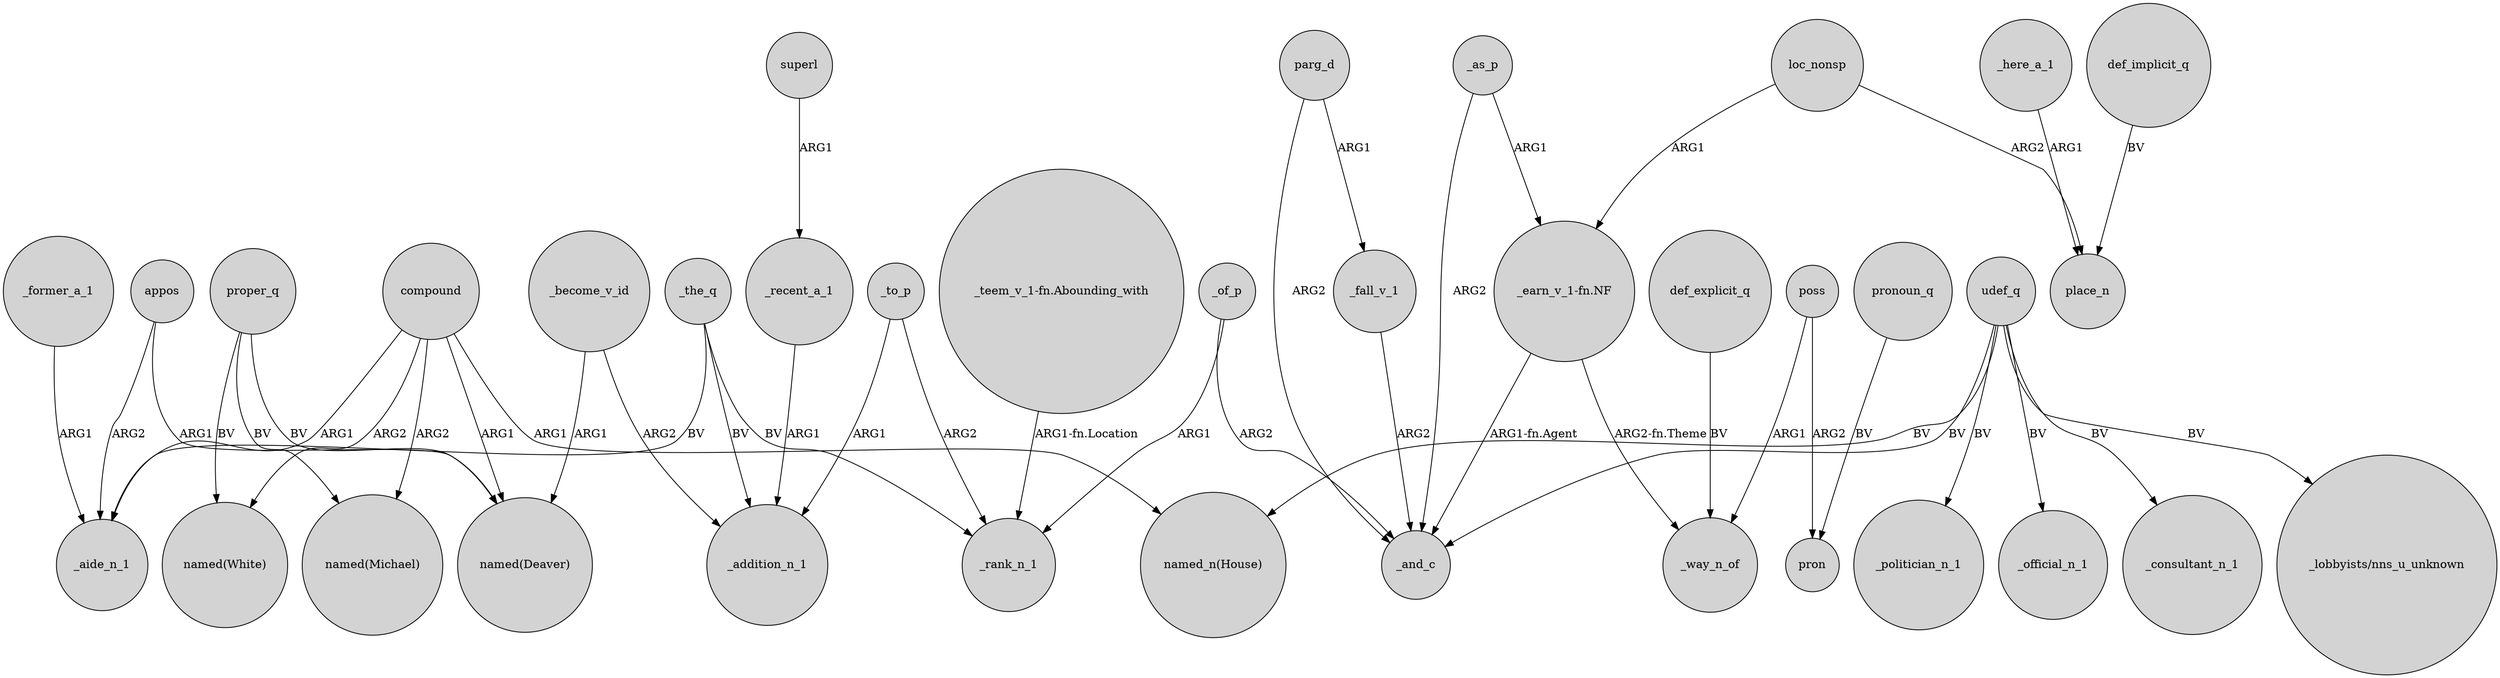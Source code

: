 digraph {
	node [shape=circle style=filled]
	udef_q -> "named_n(House)" [label=BV]
	_to_p -> _rank_n_1 [label=ARG2]
	_here_a_1 -> place_n [label=ARG1]
	poss -> pron [label=ARG2]
	"_earn_v_1-fn.NF" -> _way_n_of [label="ARG2-fn.Theme"]
	_former_a_1 -> _aide_n_1 [label=ARG1]
	_recent_a_1 -> _addition_n_1 [label=ARG1]
	poss -> _way_n_of [label=ARG1]
	compound -> "named(White)" [label=ARG2]
	_of_p -> _and_c [label=ARG2]
	def_implicit_q -> place_n [label=BV]
	compound -> "named_n(House)" [label=ARG1]
	appos -> _aide_n_1 [label=ARG2]
	proper_q -> "named(Deaver)" [label=BV]
	proper_q -> "named(Michael)" [label=BV]
	superl -> _recent_a_1 [label=ARG1]
	parg_d -> _and_c [label=ARG2]
	udef_q -> _politician_n_1 [label=BV]
	_the_q -> _rank_n_1 [label=BV]
	proper_q -> "named(White)" [label=BV]
	pronoun_q -> pron [label=BV]
	appos -> "named(Deaver)" [label=ARG1]
	_become_v_id -> "named(Deaver)" [label=ARG1]
	def_explicit_q -> _way_n_of [label=BV]
	udef_q -> _official_n_1 [label=BV]
	_of_p -> _rank_n_1 [label=ARG1]
	compound -> _aide_n_1 [label=ARG1]
	"_teem_v_1-fn.Abounding_with" -> _rank_n_1 [label="ARG1-fn.Location"]
	_fall_v_1 -> _and_c [label=ARG2]
	parg_d -> _fall_v_1 [label=ARG1]
	_the_q -> _addition_n_1 [label=BV]
	loc_nonsp -> "_earn_v_1-fn.NF" [label=ARG1]
	udef_q -> _consultant_n_1 [label=BV]
	_as_p -> _and_c [label=ARG2]
	udef_q -> "_lobbyists/nns_u_unknown" [label=BV]
	loc_nonsp -> place_n [label=ARG2]
	_as_p -> "_earn_v_1-fn.NF" [label=ARG1]
	"_earn_v_1-fn.NF" -> _and_c [label="ARG1-fn.Agent"]
	udef_q -> _and_c [label=BV]
	_become_v_id -> _addition_n_1 [label=ARG2]
	_to_p -> _addition_n_1 [label=ARG1]
	compound -> "named(Michael)" [label=ARG2]
	_the_q -> _aide_n_1 [label=BV]
	compound -> "named(Deaver)" [label=ARG1]
}

